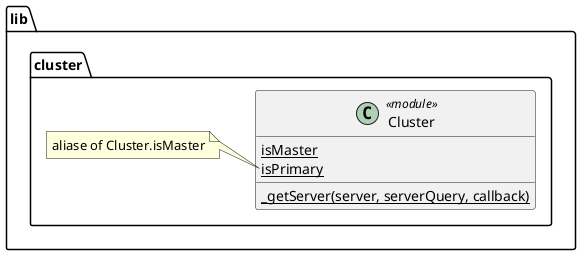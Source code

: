 @startuml cluster

namespace lib {
  namespace cluster {
    class Cluster <<module>>{
      {static} isMaster
      {static} isPrimary
      {static} _getServer(server, serverQuery, callback)
    }

    note left of Cluster::isPrimary
      aliase of Cluster.isMaster
    end note
  }
}

@enduml
